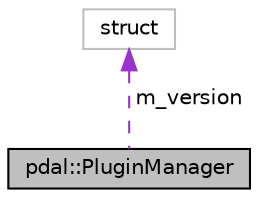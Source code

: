digraph "pdal::PluginManager"
{
  edge [fontname="Helvetica",fontsize="10",labelfontname="Helvetica",labelfontsize="10"];
  node [fontname="Helvetica",fontsize="10",shape=record];
  Node1 [label="pdal::PluginManager",height=0.2,width=0.4,color="black", fillcolor="grey75", style="filled", fontcolor="black"];
  Node2 -> Node1 [dir="back",color="darkorchid3",fontsize="10",style="dashed",label=" m_version" ,fontname="Helvetica"];
  Node2 [label="struct",height=0.2,width=0.4,color="grey75", fillcolor="white", style="filled"];
}
